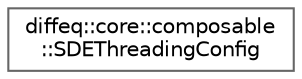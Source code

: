 digraph "Graphical Class Hierarchy"
{
 // LATEX_PDF_SIZE
  bgcolor="transparent";
  edge [fontname=Helvetica,fontsize=10,labelfontname=Helvetica,labelfontsize=10];
  node [fontname=Helvetica,fontsize=10,shape=box,height=0.2,width=0.4];
  rankdir="LR";
  Node0 [id="Node000000",label="diffeq::core::composable\l::SDEThreadingConfig",height=0.2,width=0.4,color="grey40", fillcolor="white", style="filled",URL="$structdiffeq_1_1core_1_1composable_1_1_s_d_e_threading_config.html",tooltip="Configuration for high-performance SDE threading."];
}
